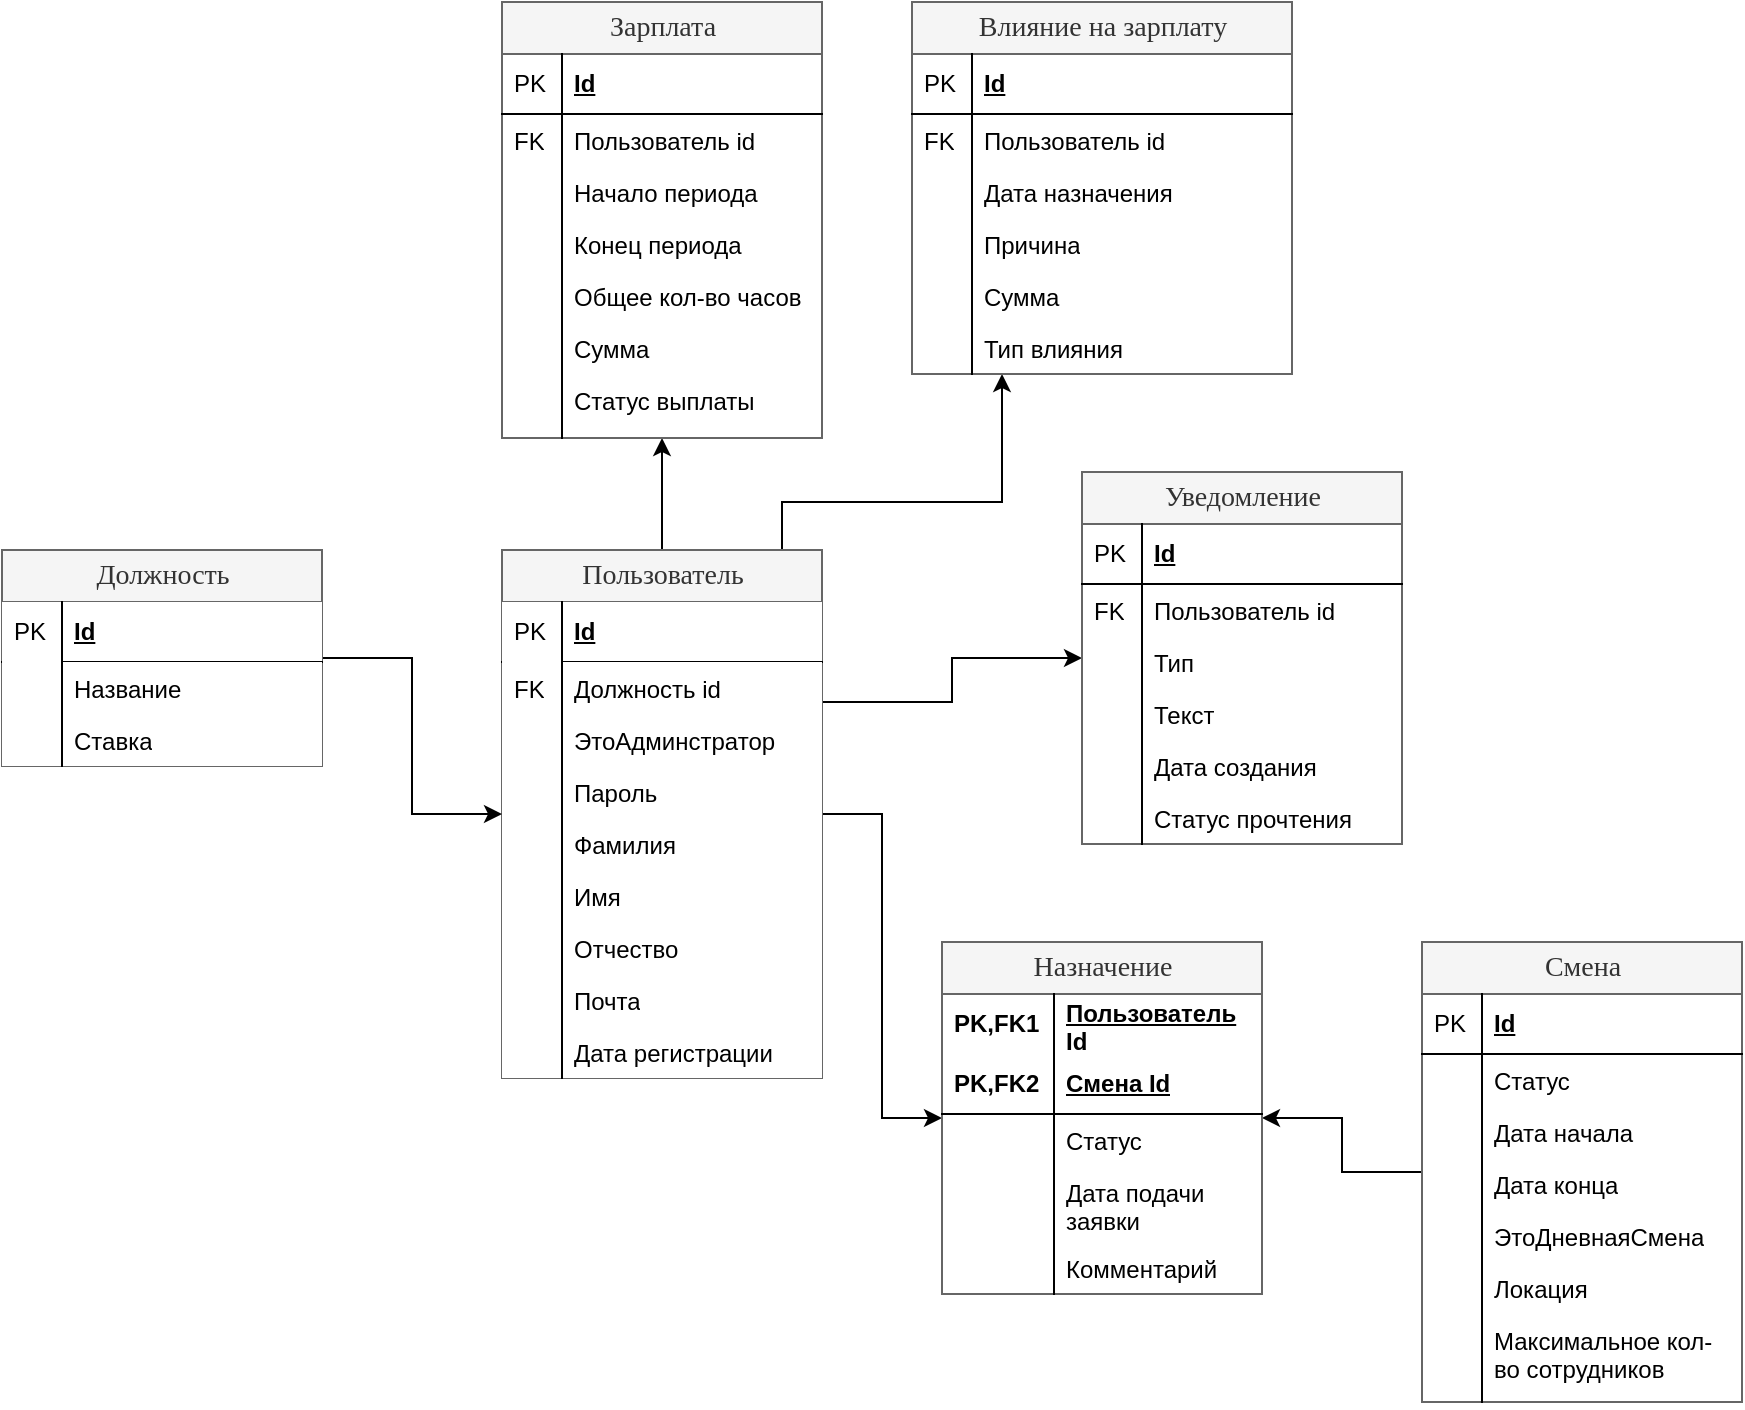 <mxfile version="24.7.5">
  <diagram name="Page-1" id="e56a1550-8fbb-45ad-956c-1786394a9013">
    <mxGraphModel dx="1195" dy="1547" grid="1" gridSize="10" guides="1" tooltips="1" connect="1" arrows="1" fold="1" page="1" pageScale="1" pageWidth="1100" pageHeight="850" background="none" math="0" shadow="0">
      <root>
        <mxCell id="0" />
        <mxCell id="1" parent="0" />
        <mxCell id="HmYpyKyY1TLyQAaLKsvo-120" style="edgeStyle=orthogonalEdgeStyle;rounded=0;orthogonalLoop=1;jettySize=auto;html=1;" edge="1" parent="1" source="suVJ0AK7xyrUXj481-pd-14" target="suVJ0AK7xyrUXj481-pd-107">
          <mxGeometry relative="1" as="geometry" />
        </mxCell>
        <mxCell id="suVJ0AK7xyrUXj481-pd-14" value="Смена" style="swimlane;html=1;fontStyle=0;childLayout=stackLayout;horizontal=1;startSize=26;fillColor=#f5f5f5;horizontalStack=0;resizeParent=1;resizeLast=0;collapsible=1;marginBottom=0;swimlaneFillColor=#ffffff;align=center;rounded=0;shadow=0;comic=0;labelBackgroundColor=none;strokeWidth=1;fontFamily=Verdana;fontSize=14;swimlaneLine=1;fontColor=#333333;strokeColor=#666666;" parent="1" vertex="1">
          <mxGeometry x="750" y="-330" width="160" height="230" as="geometry" />
        </mxCell>
        <mxCell id="suVJ0AK7xyrUXj481-pd-15" value="Id" style="shape=partialRectangle;top=0;left=0;right=0;bottom=1;html=1;align=left;verticalAlign=middle;fillColor=none;spacingLeft=34;spacingRight=4;whiteSpace=wrap;overflow=hidden;rotatable=0;points=[[0,0.5],[1,0.5]];portConstraint=eastwest;dropTarget=0;fontStyle=5;" parent="suVJ0AK7xyrUXj481-pd-14" vertex="1">
          <mxGeometry y="26" width="160" height="30" as="geometry" />
        </mxCell>
        <mxCell id="suVJ0AK7xyrUXj481-pd-16" value="PK" style="shape=partialRectangle;top=0;left=0;bottom=0;html=1;fillColor=none;align=left;verticalAlign=middle;spacingLeft=4;spacingRight=4;whiteSpace=wrap;overflow=hidden;rotatable=0;points=[];portConstraint=eastwest;part=1;" parent="suVJ0AK7xyrUXj481-pd-15" vertex="1" connectable="0">
          <mxGeometry width="30" height="30" as="geometry" />
        </mxCell>
        <mxCell id="suVJ0AK7xyrUXj481-pd-87" value="Статус" style="shape=partialRectangle;top=0;left=0;right=0;bottom=0;html=1;align=left;verticalAlign=top;fillColor=none;spacingLeft=34;spacingRight=4;whiteSpace=wrap;overflow=hidden;rotatable=0;points=[[0,0.5],[1,0.5]];portConstraint=eastwest;dropTarget=0;" parent="suVJ0AK7xyrUXj481-pd-14" vertex="1">
          <mxGeometry y="56" width="160" height="26" as="geometry" />
        </mxCell>
        <mxCell id="suVJ0AK7xyrUXj481-pd-88" value="" style="shape=partialRectangle;top=0;left=0;bottom=0;html=1;fillColor=none;align=left;verticalAlign=top;spacingLeft=4;spacingRight=4;whiteSpace=wrap;overflow=hidden;rotatable=0;points=[];portConstraint=eastwest;part=1;" parent="suVJ0AK7xyrUXj481-pd-87" vertex="1" connectable="0">
          <mxGeometry width="30" height="26" as="geometry" />
        </mxCell>
        <mxCell id="suVJ0AK7xyrUXj481-pd-17" value="Дата начала" style="shape=partialRectangle;top=0;left=0;right=0;bottom=0;html=1;align=left;verticalAlign=top;fillColor=none;spacingLeft=34;spacingRight=4;whiteSpace=wrap;overflow=hidden;rotatable=0;points=[[0,0.5],[1,0.5]];portConstraint=eastwest;dropTarget=0;" parent="suVJ0AK7xyrUXj481-pd-14" vertex="1">
          <mxGeometry y="82" width="160" height="26" as="geometry" />
        </mxCell>
        <mxCell id="suVJ0AK7xyrUXj481-pd-18" value="" style="shape=partialRectangle;top=0;left=0;bottom=0;html=1;fillColor=none;align=left;verticalAlign=top;spacingLeft=4;spacingRight=4;whiteSpace=wrap;overflow=hidden;rotatable=0;points=[];portConstraint=eastwest;part=1;" parent="suVJ0AK7xyrUXj481-pd-17" vertex="1" connectable="0">
          <mxGeometry width="30" height="26" as="geometry" />
        </mxCell>
        <mxCell id="suVJ0AK7xyrUXj481-pd-19" value="Дата конца" style="shape=partialRectangle;top=0;left=0;right=0;bottom=0;html=1;align=left;verticalAlign=top;fillColor=none;spacingLeft=34;spacingRight=4;whiteSpace=wrap;overflow=hidden;rotatable=0;points=[[0,0.5],[1,0.5]];portConstraint=eastwest;dropTarget=0;" parent="suVJ0AK7xyrUXj481-pd-14" vertex="1">
          <mxGeometry y="108" width="160" height="26" as="geometry" />
        </mxCell>
        <mxCell id="suVJ0AK7xyrUXj481-pd-20" value="" style="shape=partialRectangle;top=0;left=0;bottom=0;html=1;fillColor=none;align=left;verticalAlign=top;spacingLeft=4;spacingRight=4;whiteSpace=wrap;overflow=hidden;rotatable=0;points=[];portConstraint=eastwest;part=1;" parent="suVJ0AK7xyrUXj481-pd-19" vertex="1" connectable="0">
          <mxGeometry width="30" height="26" as="geometry" />
        </mxCell>
        <mxCell id="suVJ0AK7xyrUXj481-pd-99" value="ЭтоДневнаяСмена" style="shape=partialRectangle;top=0;left=0;right=0;bottom=0;html=1;align=left;verticalAlign=top;fillColor=none;spacingLeft=34;spacingRight=4;whiteSpace=wrap;overflow=hidden;rotatable=0;points=[[0,0.5],[1,0.5]];portConstraint=eastwest;dropTarget=0;" parent="suVJ0AK7xyrUXj481-pd-14" vertex="1">
          <mxGeometry y="134" width="160" height="26" as="geometry" />
        </mxCell>
        <mxCell id="suVJ0AK7xyrUXj481-pd-100" value="" style="shape=partialRectangle;top=0;left=0;bottom=0;html=1;fillColor=none;align=left;verticalAlign=top;spacingLeft=4;spacingRight=4;whiteSpace=wrap;overflow=hidden;rotatable=0;points=[];portConstraint=eastwest;part=1;" parent="suVJ0AK7xyrUXj481-pd-99" vertex="1" connectable="0">
          <mxGeometry width="30" height="26" as="geometry" />
        </mxCell>
        <mxCell id="suVJ0AK7xyrUXj481-pd-101" value="Локация" style="shape=partialRectangle;top=0;left=0;right=0;bottom=0;html=1;align=left;verticalAlign=top;fillColor=none;spacingLeft=34;spacingRight=4;whiteSpace=wrap;overflow=hidden;rotatable=0;points=[[0,0.5],[1,0.5]];portConstraint=eastwest;dropTarget=0;" parent="suVJ0AK7xyrUXj481-pd-14" vertex="1">
          <mxGeometry y="160" width="160" height="26" as="geometry" />
        </mxCell>
        <mxCell id="suVJ0AK7xyrUXj481-pd-102" value="" style="shape=partialRectangle;top=0;left=0;bottom=0;html=1;fillColor=none;align=left;verticalAlign=top;spacingLeft=4;spacingRight=4;whiteSpace=wrap;overflow=hidden;rotatable=0;points=[];portConstraint=eastwest;part=1;" parent="suVJ0AK7xyrUXj481-pd-101" vertex="1" connectable="0">
          <mxGeometry width="30" height="26" as="geometry" />
        </mxCell>
        <mxCell id="suVJ0AK7xyrUXj481-pd-105" value="Максимальное кол-во сотрудников" style="shape=partialRectangle;top=0;left=0;right=0;bottom=0;html=1;align=left;verticalAlign=top;fillColor=none;spacingLeft=34;spacingRight=4;whiteSpace=wrap;overflow=hidden;rotatable=0;points=[[0,0.5],[1,0.5]];portConstraint=eastwest;dropTarget=0;" parent="suVJ0AK7xyrUXj481-pd-14" vertex="1">
          <mxGeometry y="186" width="160" height="44" as="geometry" />
        </mxCell>
        <mxCell id="suVJ0AK7xyrUXj481-pd-106" value="" style="shape=partialRectangle;top=0;left=0;bottom=0;html=1;fillColor=none;align=left;verticalAlign=top;spacingLeft=4;spacingRight=4;whiteSpace=wrap;overflow=hidden;rotatable=0;points=[];portConstraint=eastwest;part=1;" parent="suVJ0AK7xyrUXj481-pd-105" vertex="1" connectable="0">
          <mxGeometry width="30" height="44" as="geometry" />
        </mxCell>
        <mxCell id="HmYpyKyY1TLyQAaLKsvo-115" style="edgeStyle=orthogonalEdgeStyle;rounded=0;orthogonalLoop=1;jettySize=auto;html=1;" edge="1" parent="1" source="suVJ0AK7xyrUXj481-pd-56" target="suVJ0AK7xyrUXj481-pd-157">
          <mxGeometry relative="1" as="geometry" />
        </mxCell>
        <mxCell id="HmYpyKyY1TLyQAaLKsvo-116" style="edgeStyle=orthogonalEdgeStyle;rounded=0;orthogonalLoop=1;jettySize=auto;html=1;" edge="1" parent="1" source="suVJ0AK7xyrUXj481-pd-56" target="HmYpyKyY1TLyQAaLKsvo-99">
          <mxGeometry relative="1" as="geometry">
            <Array as="points">
              <mxPoint x="430" y="-550" />
              <mxPoint x="540" y="-550" />
            </Array>
          </mxGeometry>
        </mxCell>
        <mxCell id="HmYpyKyY1TLyQAaLKsvo-117" style="edgeStyle=orthogonalEdgeStyle;rounded=0;orthogonalLoop=1;jettySize=auto;html=1;" edge="1" parent="1" source="suVJ0AK7xyrUXj481-pd-56" target="suVJ0AK7xyrUXj481-pd-185">
          <mxGeometry relative="1" as="geometry">
            <Array as="points">
              <mxPoint x="515" y="-450" />
              <mxPoint x="515" y="-472" />
            </Array>
          </mxGeometry>
        </mxCell>
        <mxCell id="HmYpyKyY1TLyQAaLKsvo-118" style="edgeStyle=orthogonalEdgeStyle;rounded=0;orthogonalLoop=1;jettySize=auto;html=1;" edge="1" parent="1" source="suVJ0AK7xyrUXj481-pd-56" target="suVJ0AK7xyrUXj481-pd-107">
          <mxGeometry relative="1" as="geometry" />
        </mxCell>
        <mxCell id="suVJ0AK7xyrUXj481-pd-56" value="Пользователь" style="swimlane;html=1;fontStyle=0;childLayout=stackLayout;horizontal=1;startSize=26;horizontalStack=0;resizeParent=1;resizeLast=0;collapsible=1;marginBottom=0;swimlaneFillColor=#ffffff;align=center;rounded=0;shadow=0;comic=0;labelBackgroundColor=none;strokeWidth=1;fontFamily=Verdana;fontSize=14;swimlaneLine=1;fillColor=#f5f5f5;fontColor=#333333;strokeColor=#666666;" parent="1" vertex="1">
          <mxGeometry x="290" y="-526" width="160" height="264" as="geometry" />
        </mxCell>
        <mxCell id="suVJ0AK7xyrUXj481-pd-57" value="Id" style="shape=partialRectangle;top=0;left=0;right=0;bottom=1;html=1;align=left;verticalAlign=middle;spacingLeft=34;spacingRight=4;whiteSpace=wrap;overflow=hidden;rotatable=0;points=[[0,0.5],[1,0.5]];portConstraint=eastwest;dropTarget=0;fontStyle=5;" parent="suVJ0AK7xyrUXj481-pd-56" vertex="1">
          <mxGeometry y="26" width="160" height="30" as="geometry" />
        </mxCell>
        <mxCell id="suVJ0AK7xyrUXj481-pd-58" value="PK" style="shape=partialRectangle;top=0;left=0;bottom=0;html=1;align=left;verticalAlign=middle;spacingLeft=4;spacingRight=4;whiteSpace=wrap;overflow=hidden;rotatable=0;points=[];portConstraint=eastwest;part=1;" parent="suVJ0AK7xyrUXj481-pd-57" vertex="1" connectable="0">
          <mxGeometry width="30" height="30" as="geometry" />
        </mxCell>
        <mxCell id="suVJ0AK7xyrUXj481-pd-69" value="Должность id" style="shape=partialRectangle;top=0;left=0;right=0;bottom=0;html=1;align=left;verticalAlign=top;spacingLeft=34;spacingRight=4;whiteSpace=wrap;overflow=hidden;rotatable=0;points=[[0,0.5],[1,0.5]];portConstraint=eastwest;dropTarget=0;" parent="suVJ0AK7xyrUXj481-pd-56" vertex="1">
          <mxGeometry y="56" width="160" height="26" as="geometry" />
        </mxCell>
        <mxCell id="suVJ0AK7xyrUXj481-pd-70" value="FK" style="shape=partialRectangle;top=0;left=0;bottom=0;html=1;align=left;verticalAlign=top;spacingLeft=4;spacingRight=4;whiteSpace=wrap;overflow=hidden;rotatable=0;points=[];portConstraint=eastwest;part=1;" parent="suVJ0AK7xyrUXj481-pd-69" vertex="1" connectable="0">
          <mxGeometry width="30" height="26" as="geometry" />
        </mxCell>
        <mxCell id="suVJ0AK7xyrUXj481-pd-74" value="ЭтоАдминстратор" style="shape=partialRectangle;top=0;left=0;right=0;bottom=0;html=1;align=left;verticalAlign=top;spacingLeft=34;spacingRight=4;whiteSpace=wrap;overflow=hidden;rotatable=0;points=[[0,0.5],[1,0.5]];portConstraint=eastwest;dropTarget=0;" parent="suVJ0AK7xyrUXj481-pd-56" vertex="1">
          <mxGeometry y="82" width="160" height="26" as="geometry" />
        </mxCell>
        <mxCell id="suVJ0AK7xyrUXj481-pd-75" value="" style="shape=partialRectangle;top=0;left=0;bottom=0;html=1;align=left;verticalAlign=top;spacingLeft=4;spacingRight=4;whiteSpace=wrap;overflow=hidden;rotatable=0;points=[];portConstraint=eastwest;part=1;" parent="suVJ0AK7xyrUXj481-pd-74" vertex="1" connectable="0">
          <mxGeometry width="30" height="26" as="geometry" />
        </mxCell>
        <mxCell id="suVJ0AK7xyrUXj481-pd-61" value="Пароль" style="shape=partialRectangle;top=0;left=0;right=0;bottom=0;html=1;align=left;verticalAlign=top;spacingLeft=34;spacingRight=4;whiteSpace=wrap;overflow=hidden;rotatable=0;points=[[0,0.5],[1,0.5]];portConstraint=eastwest;dropTarget=0;" parent="suVJ0AK7xyrUXj481-pd-56" vertex="1">
          <mxGeometry y="108" width="160" height="26" as="geometry" />
        </mxCell>
        <mxCell id="suVJ0AK7xyrUXj481-pd-62" value="" style="shape=partialRectangle;top=0;left=0;bottom=0;html=1;align=left;verticalAlign=top;spacingLeft=4;spacingRight=4;whiteSpace=wrap;overflow=hidden;rotatable=0;points=[];portConstraint=eastwest;part=1;" parent="suVJ0AK7xyrUXj481-pd-61" vertex="1" connectable="0">
          <mxGeometry width="30" height="26" as="geometry" />
        </mxCell>
        <mxCell id="suVJ0AK7xyrUXj481-pd-63" value="Фамилия" style="shape=partialRectangle;top=0;left=0;right=0;bottom=0;html=1;align=left;verticalAlign=top;spacingLeft=34;spacingRight=4;whiteSpace=wrap;overflow=hidden;rotatable=0;points=[[0,0.5],[1,0.5]];portConstraint=eastwest;dropTarget=0;" parent="suVJ0AK7xyrUXj481-pd-56" vertex="1">
          <mxGeometry y="134" width="160" height="26" as="geometry" />
        </mxCell>
        <mxCell id="suVJ0AK7xyrUXj481-pd-64" value="" style="shape=partialRectangle;top=0;left=0;bottom=0;html=1;align=left;verticalAlign=top;spacingLeft=4;spacingRight=4;whiteSpace=wrap;overflow=hidden;rotatable=0;points=[];portConstraint=eastwest;part=1;" parent="suVJ0AK7xyrUXj481-pd-63" vertex="1" connectable="0">
          <mxGeometry width="30" height="26" as="geometry" />
        </mxCell>
        <mxCell id="suVJ0AK7xyrUXj481-pd-65" value="Имя" style="shape=partialRectangle;top=0;left=0;right=0;bottom=0;html=1;align=left;verticalAlign=top;spacingLeft=34;spacingRight=4;whiteSpace=wrap;overflow=hidden;rotatable=0;points=[[0,0.5],[1,0.5]];portConstraint=eastwest;dropTarget=0;" parent="suVJ0AK7xyrUXj481-pd-56" vertex="1">
          <mxGeometry y="160" width="160" height="26" as="geometry" />
        </mxCell>
        <mxCell id="suVJ0AK7xyrUXj481-pd-66" value="" style="shape=partialRectangle;top=0;left=0;bottom=0;html=1;align=left;verticalAlign=top;spacingLeft=4;spacingRight=4;whiteSpace=wrap;overflow=hidden;rotatable=0;points=[];portConstraint=eastwest;part=1;" parent="suVJ0AK7xyrUXj481-pd-65" vertex="1" connectable="0">
          <mxGeometry width="30" height="26" as="geometry" />
        </mxCell>
        <mxCell id="suVJ0AK7xyrUXj481-pd-67" value="Отчество" style="shape=partialRectangle;top=0;left=0;right=0;bottom=0;html=1;align=left;verticalAlign=top;spacingLeft=34;spacingRight=4;whiteSpace=wrap;overflow=hidden;rotatable=0;points=[[0,0.5],[1,0.5]];portConstraint=eastwest;dropTarget=0;" parent="suVJ0AK7xyrUXj481-pd-56" vertex="1">
          <mxGeometry y="186" width="160" height="26" as="geometry" />
        </mxCell>
        <mxCell id="suVJ0AK7xyrUXj481-pd-68" value="" style="shape=partialRectangle;top=0;left=0;bottom=0;html=1;align=left;verticalAlign=top;spacingLeft=4;spacingRight=4;whiteSpace=wrap;overflow=hidden;rotatable=0;points=[];portConstraint=eastwest;part=1;" parent="suVJ0AK7xyrUXj481-pd-67" vertex="1" connectable="0">
          <mxGeometry width="30" height="26" as="geometry" />
        </mxCell>
        <mxCell id="suVJ0AK7xyrUXj481-pd-83" value="Почта" style="shape=partialRectangle;top=0;left=0;right=0;bottom=0;html=1;align=left;verticalAlign=top;spacingLeft=34;spacingRight=4;whiteSpace=wrap;overflow=hidden;rotatable=0;points=[[0,0.5],[1,0.5]];portConstraint=eastwest;dropTarget=0;" parent="suVJ0AK7xyrUXj481-pd-56" vertex="1">
          <mxGeometry y="212" width="160" height="26" as="geometry" />
        </mxCell>
        <mxCell id="suVJ0AK7xyrUXj481-pd-84" value="" style="shape=partialRectangle;top=0;left=0;bottom=0;html=1;align=left;verticalAlign=top;spacingLeft=4;spacingRight=4;whiteSpace=wrap;overflow=hidden;rotatable=0;points=[];portConstraint=eastwest;part=1;" parent="suVJ0AK7xyrUXj481-pd-83" vertex="1" connectable="0">
          <mxGeometry width="30" height="26" as="geometry" />
        </mxCell>
        <mxCell id="suVJ0AK7xyrUXj481-pd-85" value="Дата регистрации" style="shape=partialRectangle;top=0;left=0;right=0;bottom=0;html=1;align=left;verticalAlign=top;spacingLeft=34;spacingRight=4;whiteSpace=wrap;overflow=hidden;rotatable=0;points=[[0,0.5],[1,0.5]];portConstraint=eastwest;dropTarget=0;" parent="suVJ0AK7xyrUXj481-pd-56" vertex="1">
          <mxGeometry y="238" width="160" height="26" as="geometry" />
        </mxCell>
        <mxCell id="suVJ0AK7xyrUXj481-pd-86" value="" style="shape=partialRectangle;top=0;left=0;bottom=0;html=1;align=left;verticalAlign=top;spacingLeft=4;spacingRight=4;whiteSpace=wrap;overflow=hidden;rotatable=0;points=[];portConstraint=eastwest;part=1;" parent="suVJ0AK7xyrUXj481-pd-85" vertex="1" connectable="0">
          <mxGeometry width="30" height="26" as="geometry" />
        </mxCell>
        <mxCell id="suVJ0AK7xyrUXj481-pd-107" value="Назначение" style="swimlane;html=1;fontStyle=0;childLayout=stackLayout;horizontal=1;startSize=26;horizontalStack=0;resizeParent=1;resizeLast=0;collapsible=1;marginBottom=0;swimlaneFillColor=#ffffff;align=center;rounded=0;shadow=0;comic=0;labelBackgroundColor=none;strokeWidth=1;fontFamily=Verdana;fontSize=14;fillColor=#f5f5f5;fontColor=#333333;strokeColor=#666666;" parent="1" vertex="1">
          <mxGeometry x="510" y="-330" width="160" height="176" as="geometry" />
        </mxCell>
        <mxCell id="suVJ0AK7xyrUXj481-pd-108" value="Пользователь Id" style="shape=partialRectangle;top=0;left=0;right=0;bottom=0;html=1;align=left;verticalAlign=middle;fillColor=none;spacingLeft=60;spacingRight=4;whiteSpace=wrap;overflow=hidden;rotatable=0;points=[[0,0.5],[1,0.5]];portConstraint=eastwest;dropTarget=0;fontStyle=5;" parent="suVJ0AK7xyrUXj481-pd-107" vertex="1">
          <mxGeometry y="26" width="160" height="30" as="geometry" />
        </mxCell>
        <mxCell id="suVJ0AK7xyrUXj481-pd-109" value="PK,FK1" style="shape=partialRectangle;fontStyle=1;top=0;left=0;bottom=0;html=1;fillColor=none;align=left;verticalAlign=middle;spacingLeft=4;spacingRight=4;whiteSpace=wrap;overflow=hidden;rotatable=0;points=[];portConstraint=eastwest;part=1;" parent="suVJ0AK7xyrUXj481-pd-108" vertex="1" connectable="0">
          <mxGeometry width="56" height="30" as="geometry" />
        </mxCell>
        <mxCell id="suVJ0AK7xyrUXj481-pd-110" value="Смена Id" style="shape=partialRectangle;top=0;left=0;right=0;bottom=1;html=1;align=left;verticalAlign=middle;fillColor=none;spacingLeft=60;spacingRight=4;whiteSpace=wrap;overflow=hidden;rotatable=0;points=[[0,0.5],[1,0.5]];portConstraint=eastwest;dropTarget=0;fontStyle=5;" parent="suVJ0AK7xyrUXj481-pd-107" vertex="1">
          <mxGeometry y="56" width="160" height="30" as="geometry" />
        </mxCell>
        <mxCell id="suVJ0AK7xyrUXj481-pd-111" value="PK,FK2" style="shape=partialRectangle;fontStyle=1;top=0;left=0;bottom=0;html=1;fillColor=none;align=left;verticalAlign=middle;spacingLeft=4;spacingRight=4;whiteSpace=wrap;overflow=hidden;rotatable=0;points=[];portConstraint=eastwest;part=1;" parent="suVJ0AK7xyrUXj481-pd-110" vertex="1" connectable="0">
          <mxGeometry width="56" height="30" as="geometry" />
        </mxCell>
        <mxCell id="suVJ0AK7xyrUXj481-pd-112" value="Статус" style="shape=partialRectangle;top=0;left=0;right=0;bottom=0;html=1;align=left;verticalAlign=top;fillColor=none;spacingLeft=60;spacingRight=4;whiteSpace=wrap;overflow=hidden;rotatable=0;points=[[0,0.5],[1,0.5]];portConstraint=eastwest;dropTarget=0;" parent="suVJ0AK7xyrUXj481-pd-107" vertex="1">
          <mxGeometry y="86" width="160" height="26" as="geometry" />
        </mxCell>
        <mxCell id="suVJ0AK7xyrUXj481-pd-113" value="" style="shape=partialRectangle;top=0;left=0;bottom=0;html=1;fillColor=none;align=left;verticalAlign=top;spacingLeft=4;spacingRight=4;whiteSpace=wrap;overflow=hidden;rotatable=0;points=[];portConstraint=eastwest;part=1;" parent="suVJ0AK7xyrUXj481-pd-112" vertex="1" connectable="0">
          <mxGeometry width="56" height="26" as="geometry" />
        </mxCell>
        <mxCell id="suVJ0AK7xyrUXj481-pd-123" value="Дата подачи заявки" style="shape=partialRectangle;top=0;left=0;right=0;bottom=0;html=1;align=left;verticalAlign=top;fillColor=none;spacingLeft=60;spacingRight=4;whiteSpace=wrap;overflow=hidden;rotatable=0;points=[[0,0.5],[1,0.5]];portConstraint=eastwest;dropTarget=0;" parent="suVJ0AK7xyrUXj481-pd-107" vertex="1">
          <mxGeometry y="112" width="160" height="38" as="geometry" />
        </mxCell>
        <mxCell id="suVJ0AK7xyrUXj481-pd-124" value="" style="shape=partialRectangle;top=0;left=0;bottom=0;html=1;fillColor=none;align=left;verticalAlign=top;spacingLeft=4;spacingRight=4;whiteSpace=wrap;overflow=hidden;rotatable=0;points=[];portConstraint=eastwest;part=1;" parent="suVJ0AK7xyrUXj481-pd-123" vertex="1" connectable="0">
          <mxGeometry width="56" height="38" as="geometry" />
        </mxCell>
        <mxCell id="suVJ0AK7xyrUXj481-pd-131" value="Комментарий" style="shape=partialRectangle;top=0;left=0;right=0;bottom=0;html=1;align=left;verticalAlign=top;fillColor=none;spacingLeft=60;spacingRight=4;whiteSpace=wrap;overflow=hidden;rotatable=0;points=[[0,0.5],[1,0.5]];portConstraint=eastwest;dropTarget=0;" parent="suVJ0AK7xyrUXj481-pd-107" vertex="1">
          <mxGeometry y="150" width="160" height="26" as="geometry" />
        </mxCell>
        <mxCell id="suVJ0AK7xyrUXj481-pd-132" value="" style="shape=partialRectangle;top=0;left=0;bottom=0;html=1;fillColor=none;align=left;verticalAlign=top;spacingLeft=4;spacingRight=4;whiteSpace=wrap;overflow=hidden;rotatable=0;points=[];portConstraint=eastwest;part=1;" parent="suVJ0AK7xyrUXj481-pd-131" vertex="1" connectable="0">
          <mxGeometry width="56" height="26" as="geometry" />
        </mxCell>
        <mxCell id="suVJ0AK7xyrUXj481-pd-157" value="Зарплата" style="swimlane;html=1;fontStyle=0;childLayout=stackLayout;horizontal=1;startSize=26;fillColor=#f5f5f5;horizontalStack=0;resizeParent=1;resizeLast=0;collapsible=1;marginBottom=0;swimlaneFillColor=#ffffff;align=center;rounded=0;shadow=0;comic=0;labelBackgroundColor=none;strokeWidth=1;fontFamily=Verdana;fontSize=14;swimlaneLine=1;fontColor=#333333;strokeColor=#666666;" parent="1" vertex="1">
          <mxGeometry x="290" y="-800" width="160" height="218" as="geometry" />
        </mxCell>
        <mxCell id="suVJ0AK7xyrUXj481-pd-158" value="Id" style="shape=partialRectangle;top=0;left=0;right=0;bottom=1;html=1;align=left;verticalAlign=middle;fillColor=none;spacingLeft=34;spacingRight=4;whiteSpace=wrap;overflow=hidden;rotatable=0;points=[[0,0.5],[1,0.5]];portConstraint=eastwest;dropTarget=0;fontStyle=5;" parent="suVJ0AK7xyrUXj481-pd-157" vertex="1">
          <mxGeometry y="26" width="160" height="30" as="geometry" />
        </mxCell>
        <mxCell id="suVJ0AK7xyrUXj481-pd-159" value="PK" style="shape=partialRectangle;top=0;left=0;bottom=0;html=1;fillColor=none;align=left;verticalAlign=middle;spacingLeft=4;spacingRight=4;whiteSpace=wrap;overflow=hidden;rotatable=0;points=[];portConstraint=eastwest;part=1;" parent="suVJ0AK7xyrUXj481-pd-158" vertex="1" connectable="0">
          <mxGeometry width="30" height="30" as="geometry" />
        </mxCell>
        <mxCell id="suVJ0AK7xyrUXj481-pd-174" value="Пользователь id" style="shape=partialRectangle;top=0;left=0;right=0;bottom=0;html=1;align=left;verticalAlign=top;fillColor=none;spacingLeft=34;spacingRight=4;whiteSpace=wrap;overflow=hidden;rotatable=0;points=[[0,0.5],[1,0.5]];portConstraint=eastwest;dropTarget=0;" parent="suVJ0AK7xyrUXj481-pd-157" vertex="1">
          <mxGeometry y="56" width="160" height="26" as="geometry" />
        </mxCell>
        <mxCell id="suVJ0AK7xyrUXj481-pd-175" value="FK" style="shape=partialRectangle;top=0;left=0;bottom=0;html=1;fillColor=none;align=left;verticalAlign=top;spacingLeft=4;spacingRight=4;whiteSpace=wrap;overflow=hidden;rotatable=0;points=[];portConstraint=eastwest;part=1;" parent="suVJ0AK7xyrUXj481-pd-174" vertex="1" connectable="0">
          <mxGeometry width="30" height="26" as="geometry" />
        </mxCell>
        <mxCell id="suVJ0AK7xyrUXj481-pd-164" value="Начало периода" style="shape=partialRectangle;top=0;left=0;right=0;bottom=0;html=1;align=left;verticalAlign=top;fillColor=none;spacingLeft=34;spacingRight=4;whiteSpace=wrap;overflow=hidden;rotatable=0;points=[[0,0.5],[1,0.5]];portConstraint=eastwest;dropTarget=0;" parent="suVJ0AK7xyrUXj481-pd-157" vertex="1">
          <mxGeometry y="82" width="160" height="26" as="geometry" />
        </mxCell>
        <mxCell id="suVJ0AK7xyrUXj481-pd-165" value="" style="shape=partialRectangle;top=0;left=0;bottom=0;html=1;fillColor=none;align=left;verticalAlign=top;spacingLeft=4;spacingRight=4;whiteSpace=wrap;overflow=hidden;rotatable=0;points=[];portConstraint=eastwest;part=1;" parent="suVJ0AK7xyrUXj481-pd-164" vertex="1" connectable="0">
          <mxGeometry width="30" height="26" as="geometry" />
        </mxCell>
        <mxCell id="suVJ0AK7xyrUXj481-pd-168" value="Конец периода" style="shape=partialRectangle;top=0;left=0;right=0;bottom=0;html=1;align=left;verticalAlign=top;fillColor=none;spacingLeft=34;spacingRight=4;whiteSpace=wrap;overflow=hidden;rotatable=0;points=[[0,0.5],[1,0.5]];portConstraint=eastwest;dropTarget=0;" parent="suVJ0AK7xyrUXj481-pd-157" vertex="1">
          <mxGeometry y="108" width="160" height="26" as="geometry" />
        </mxCell>
        <mxCell id="suVJ0AK7xyrUXj481-pd-169" value="" style="shape=partialRectangle;top=0;left=0;bottom=0;html=1;fillColor=none;align=left;verticalAlign=top;spacingLeft=4;spacingRight=4;whiteSpace=wrap;overflow=hidden;rotatable=0;points=[];portConstraint=eastwest;part=1;" parent="suVJ0AK7xyrUXj481-pd-168" vertex="1" connectable="0">
          <mxGeometry width="30" height="26" as="geometry" />
        </mxCell>
        <mxCell id="suVJ0AK7xyrUXj481-pd-170" value="Общее кол-во часов" style="shape=partialRectangle;top=0;left=0;right=0;bottom=0;html=1;align=left;verticalAlign=top;fillColor=none;spacingLeft=34;spacingRight=4;whiteSpace=wrap;overflow=hidden;rotatable=0;points=[[0,0.5],[1,0.5]];portConstraint=eastwest;dropTarget=0;" parent="suVJ0AK7xyrUXj481-pd-157" vertex="1">
          <mxGeometry y="134" width="160" height="26" as="geometry" />
        </mxCell>
        <mxCell id="suVJ0AK7xyrUXj481-pd-171" value="" style="shape=partialRectangle;top=0;left=0;bottom=0;html=1;fillColor=none;align=left;verticalAlign=top;spacingLeft=4;spacingRight=4;whiteSpace=wrap;overflow=hidden;rotatable=0;points=[];portConstraint=eastwest;part=1;" parent="suVJ0AK7xyrUXj481-pd-170" vertex="1" connectable="0">
          <mxGeometry width="30" height="26" as="geometry" />
        </mxCell>
        <mxCell id="suVJ0AK7xyrUXj481-pd-178" value="Сумма" style="shape=partialRectangle;top=0;left=0;right=0;bottom=0;html=1;align=left;verticalAlign=top;fillColor=none;spacingLeft=34;spacingRight=4;whiteSpace=wrap;overflow=hidden;rotatable=0;points=[[0,0.5],[1,0.5]];portConstraint=eastwest;dropTarget=0;" parent="suVJ0AK7xyrUXj481-pd-157" vertex="1">
          <mxGeometry y="160" width="160" height="26" as="geometry" />
        </mxCell>
        <mxCell id="suVJ0AK7xyrUXj481-pd-179" value="" style="shape=partialRectangle;top=0;left=0;bottom=0;html=1;fillColor=none;align=left;verticalAlign=top;spacingLeft=4;spacingRight=4;whiteSpace=wrap;overflow=hidden;rotatable=0;points=[];portConstraint=eastwest;part=1;" parent="suVJ0AK7xyrUXj481-pd-178" vertex="1" connectable="0">
          <mxGeometry width="30" height="26" as="geometry" />
        </mxCell>
        <mxCell id="suVJ0AK7xyrUXj481-pd-180" value="Статус выплаты" style="shape=partialRectangle;top=0;left=0;right=0;bottom=0;html=1;align=left;verticalAlign=top;fillColor=none;spacingLeft=34;spacingRight=4;whiteSpace=wrap;overflow=hidden;rotatable=0;points=[[0,0.5],[1,0.5]];portConstraint=eastwest;dropTarget=0;" parent="suVJ0AK7xyrUXj481-pd-157" vertex="1">
          <mxGeometry y="186" width="160" height="32" as="geometry" />
        </mxCell>
        <mxCell id="suVJ0AK7xyrUXj481-pd-181" value="" style="shape=partialRectangle;top=0;left=0;bottom=0;html=1;fillColor=none;align=left;verticalAlign=top;spacingLeft=4;spacingRight=4;whiteSpace=wrap;overflow=hidden;rotatable=0;points=[];portConstraint=eastwest;part=1;" parent="suVJ0AK7xyrUXj481-pd-180" vertex="1" connectable="0">
          <mxGeometry width="30" height="32" as="geometry" />
        </mxCell>
        <mxCell id="HmYpyKyY1TLyQAaLKsvo-119" style="edgeStyle=orthogonalEdgeStyle;rounded=0;orthogonalLoop=1;jettySize=auto;html=1;" edge="1" parent="1" source="suVJ0AK7xyrUXj481-pd-40" target="suVJ0AK7xyrUXj481-pd-56">
          <mxGeometry relative="1" as="geometry" />
        </mxCell>
        <mxCell id="suVJ0AK7xyrUXj481-pd-40" value="Должность" style="swimlane;html=1;fontStyle=0;childLayout=stackLayout;horizontal=1;startSize=26;horizontalStack=0;resizeParent=1;resizeLast=0;collapsible=1;marginBottom=0;swimlaneFillColor=#ffffff;align=center;rounded=0;shadow=0;comic=0;labelBackgroundColor=none;strokeWidth=1;fontFamily=Verdana;fontSize=14;swimlaneLine=1;fillColor=#f5f5f5;fontColor=#333333;strokeColor=#666666;" parent="1" vertex="1">
          <mxGeometry x="40" y="-526" width="160" height="108" as="geometry" />
        </mxCell>
        <mxCell id="suVJ0AK7xyrUXj481-pd-41" value="Id" style="shape=partialRectangle;top=0;left=0;right=0;bottom=1;html=1;align=left;verticalAlign=middle;spacingLeft=34;spacingRight=4;whiteSpace=wrap;overflow=hidden;rotatable=0;points=[[0,0.5],[1,0.5]];portConstraint=eastwest;dropTarget=0;fontStyle=5;" parent="suVJ0AK7xyrUXj481-pd-40" vertex="1">
          <mxGeometry y="26" width="160" height="30" as="geometry" />
        </mxCell>
        <mxCell id="suVJ0AK7xyrUXj481-pd-42" value="PK" style="shape=partialRectangle;top=0;left=0;bottom=0;html=1;align=left;verticalAlign=middle;spacingLeft=4;spacingRight=4;whiteSpace=wrap;overflow=hidden;rotatable=0;points=[];portConstraint=eastwest;part=1;" parent="suVJ0AK7xyrUXj481-pd-41" vertex="1" connectable="0">
          <mxGeometry width="30" height="30" as="geometry" />
        </mxCell>
        <mxCell id="suVJ0AK7xyrUXj481-pd-43" value="Название" style="shape=partialRectangle;top=0;left=0;right=0;bottom=0;html=1;align=left;verticalAlign=top;spacingLeft=34;spacingRight=4;whiteSpace=wrap;overflow=hidden;rotatable=0;points=[[0,0.5],[1,0.5]];portConstraint=eastwest;dropTarget=0;" parent="suVJ0AK7xyrUXj481-pd-40" vertex="1">
          <mxGeometry y="56" width="160" height="26" as="geometry" />
        </mxCell>
        <mxCell id="suVJ0AK7xyrUXj481-pd-44" value="" style="shape=partialRectangle;top=0;left=0;bottom=0;html=1;align=left;verticalAlign=top;spacingLeft=4;spacingRight=4;whiteSpace=wrap;overflow=hidden;rotatable=0;points=[];portConstraint=eastwest;part=1;" parent="suVJ0AK7xyrUXj481-pd-43" vertex="1" connectable="0">
          <mxGeometry width="30" height="26" as="geometry" />
        </mxCell>
        <mxCell id="suVJ0AK7xyrUXj481-pd-71" value="Ставка" style="shape=partialRectangle;top=0;left=0;right=0;bottom=0;html=1;align=left;verticalAlign=top;spacingLeft=34;spacingRight=4;whiteSpace=wrap;overflow=hidden;rotatable=0;points=[[0,0.5],[1,0.5]];portConstraint=eastwest;dropTarget=0;" parent="suVJ0AK7xyrUXj481-pd-40" vertex="1">
          <mxGeometry y="82" width="160" height="26" as="geometry" />
        </mxCell>
        <mxCell id="suVJ0AK7xyrUXj481-pd-72" value="" style="shape=partialRectangle;top=0;left=0;bottom=0;html=1;align=left;verticalAlign=top;spacingLeft=4;spacingRight=4;whiteSpace=wrap;overflow=hidden;rotatable=0;points=[];portConstraint=eastwest;part=1;" parent="suVJ0AK7xyrUXj481-pd-71" vertex="1" connectable="0">
          <mxGeometry width="30" height="26" as="geometry" />
        </mxCell>
        <mxCell id="suVJ0AK7xyrUXj481-pd-185" value="Уведомление" style="swimlane;html=1;fontStyle=0;childLayout=stackLayout;horizontal=1;startSize=26;fillColor=#f5f5f5;horizontalStack=0;resizeParent=1;resizeLast=0;collapsible=1;marginBottom=0;swimlaneFillColor=#ffffff;align=center;rounded=0;shadow=0;comic=0;labelBackgroundColor=none;strokeWidth=1;fontFamily=Verdana;fontSize=14;swimlaneLine=1;fontColor=#333333;strokeColor=#666666;" parent="1" vertex="1">
          <mxGeometry x="580" y="-565" width="160" height="186" as="geometry" />
        </mxCell>
        <mxCell id="suVJ0AK7xyrUXj481-pd-186" value="Id" style="shape=partialRectangle;top=0;left=0;right=0;bottom=1;html=1;align=left;verticalAlign=middle;fillColor=none;spacingLeft=34;spacingRight=4;whiteSpace=wrap;overflow=hidden;rotatable=0;points=[[0,0.5],[1,0.5]];portConstraint=eastwest;dropTarget=0;fontStyle=5;" parent="suVJ0AK7xyrUXj481-pd-185" vertex="1">
          <mxGeometry y="26" width="160" height="30" as="geometry" />
        </mxCell>
        <mxCell id="suVJ0AK7xyrUXj481-pd-187" value="PK" style="shape=partialRectangle;top=0;left=0;bottom=0;html=1;fillColor=none;align=left;verticalAlign=middle;spacingLeft=4;spacingRight=4;whiteSpace=wrap;overflow=hidden;rotatable=0;points=[];portConstraint=eastwest;part=1;" parent="suVJ0AK7xyrUXj481-pd-186" vertex="1" connectable="0">
          <mxGeometry width="30" height="30" as="geometry" />
        </mxCell>
        <mxCell id="suVJ0AK7xyrUXj481-pd-188" value="Пользователь id" style="shape=partialRectangle;top=0;left=0;right=0;bottom=0;html=1;align=left;verticalAlign=top;fillColor=none;spacingLeft=34;spacingRight=4;whiteSpace=wrap;overflow=hidden;rotatable=0;points=[[0,0.5],[1,0.5]];portConstraint=eastwest;dropTarget=0;" parent="suVJ0AK7xyrUXj481-pd-185" vertex="1">
          <mxGeometry y="56" width="160" height="26" as="geometry" />
        </mxCell>
        <mxCell id="suVJ0AK7xyrUXj481-pd-189" value="FK" style="shape=partialRectangle;top=0;left=0;bottom=0;html=1;fillColor=none;align=left;verticalAlign=top;spacingLeft=4;spacingRight=4;whiteSpace=wrap;overflow=hidden;rotatable=0;points=[];portConstraint=eastwest;part=1;" parent="suVJ0AK7xyrUXj481-pd-188" vertex="1" connectable="0">
          <mxGeometry width="30" height="26" as="geometry" />
        </mxCell>
        <mxCell id="suVJ0AK7xyrUXj481-pd-218" value="Тип" style="shape=partialRectangle;top=0;left=0;right=0;bottom=0;html=1;align=left;verticalAlign=top;fillColor=none;spacingLeft=34;spacingRight=4;whiteSpace=wrap;overflow=hidden;rotatable=0;points=[[0,0.5],[1,0.5]];portConstraint=eastwest;dropTarget=0;" parent="suVJ0AK7xyrUXj481-pd-185" vertex="1">
          <mxGeometry y="82" width="160" height="26" as="geometry" />
        </mxCell>
        <mxCell id="suVJ0AK7xyrUXj481-pd-219" value="" style="shape=partialRectangle;top=0;left=0;bottom=0;html=1;fillColor=none;align=left;verticalAlign=top;spacingLeft=4;spacingRight=4;whiteSpace=wrap;overflow=hidden;rotatable=0;points=[];portConstraint=eastwest;part=1;" parent="suVJ0AK7xyrUXj481-pd-218" vertex="1" connectable="0">
          <mxGeometry width="30" height="26" as="geometry" />
        </mxCell>
        <mxCell id="suVJ0AK7xyrUXj481-pd-190" value="Текст" style="shape=partialRectangle;top=0;left=0;right=0;bottom=0;html=1;align=left;verticalAlign=top;fillColor=none;spacingLeft=34;spacingRight=4;whiteSpace=wrap;overflow=hidden;rotatable=0;points=[[0,0.5],[1,0.5]];portConstraint=eastwest;dropTarget=0;" parent="suVJ0AK7xyrUXj481-pd-185" vertex="1">
          <mxGeometry y="108" width="160" height="26" as="geometry" />
        </mxCell>
        <mxCell id="suVJ0AK7xyrUXj481-pd-191" value="" style="shape=partialRectangle;top=0;left=0;bottom=0;html=1;fillColor=none;align=left;verticalAlign=top;spacingLeft=4;spacingRight=4;whiteSpace=wrap;overflow=hidden;rotatable=0;points=[];portConstraint=eastwest;part=1;" parent="suVJ0AK7xyrUXj481-pd-190" vertex="1" connectable="0">
          <mxGeometry width="30" height="26" as="geometry" />
        </mxCell>
        <mxCell id="suVJ0AK7xyrUXj481-pd-198" value="Дата создания" style="shape=partialRectangle;top=0;left=0;right=0;bottom=0;html=1;align=left;verticalAlign=top;fillColor=none;spacingLeft=34;spacingRight=4;whiteSpace=wrap;overflow=hidden;rotatable=0;points=[[0,0.5],[1,0.5]];portConstraint=eastwest;dropTarget=0;" parent="suVJ0AK7xyrUXj481-pd-185" vertex="1">
          <mxGeometry y="134" width="160" height="26" as="geometry" />
        </mxCell>
        <mxCell id="suVJ0AK7xyrUXj481-pd-199" value="" style="shape=partialRectangle;top=0;left=0;bottom=0;html=1;fillColor=none;align=left;verticalAlign=top;spacingLeft=4;spacingRight=4;whiteSpace=wrap;overflow=hidden;rotatable=0;points=[];portConstraint=eastwest;part=1;" parent="suVJ0AK7xyrUXj481-pd-198" vertex="1" connectable="0">
          <mxGeometry width="30" height="26" as="geometry" />
        </mxCell>
        <mxCell id="suVJ0AK7xyrUXj481-pd-202" value="Статус прочтения" style="shape=partialRectangle;top=0;left=0;right=0;bottom=0;html=1;align=left;verticalAlign=top;fillColor=none;spacingLeft=34;spacingRight=4;whiteSpace=wrap;overflow=hidden;rotatable=0;points=[[0,0.5],[1,0.5]];portConstraint=eastwest;dropTarget=0;" parent="suVJ0AK7xyrUXj481-pd-185" vertex="1">
          <mxGeometry y="160" width="160" height="26" as="geometry" />
        </mxCell>
        <mxCell id="suVJ0AK7xyrUXj481-pd-203" value="" style="shape=partialRectangle;top=0;left=0;bottom=0;html=1;fillColor=none;align=left;verticalAlign=top;spacingLeft=4;spacingRight=4;whiteSpace=wrap;overflow=hidden;rotatable=0;points=[];portConstraint=eastwest;part=1;" parent="suVJ0AK7xyrUXj481-pd-202" vertex="1" connectable="0">
          <mxGeometry width="30" height="26" as="geometry" />
        </mxCell>
        <mxCell id="HmYpyKyY1TLyQAaLKsvo-99" value="Влияние на зарплату" style="swimlane;html=1;fontStyle=0;childLayout=stackLayout;horizontal=1;startSize=26;fillColor=#f5f5f5;horizontalStack=0;resizeParent=1;resizeLast=0;collapsible=1;marginBottom=0;swimlaneFillColor=#ffffff;align=center;rounded=0;shadow=0;comic=0;labelBackgroundColor=none;strokeWidth=1;fontFamily=Verdana;fontSize=14;swimlaneLine=1;fontColor=#333333;strokeColor=#666666;" vertex="1" parent="1">
          <mxGeometry x="495" y="-800" width="190" height="186" as="geometry" />
        </mxCell>
        <mxCell id="HmYpyKyY1TLyQAaLKsvo-100" value="Id" style="shape=partialRectangle;top=0;left=0;right=0;bottom=1;html=1;align=left;verticalAlign=middle;fillColor=none;spacingLeft=34;spacingRight=4;whiteSpace=wrap;overflow=hidden;rotatable=0;points=[[0,0.5],[1,0.5]];portConstraint=eastwest;dropTarget=0;fontStyle=5;" vertex="1" parent="HmYpyKyY1TLyQAaLKsvo-99">
          <mxGeometry y="26" width="190" height="30" as="geometry" />
        </mxCell>
        <mxCell id="HmYpyKyY1TLyQAaLKsvo-101" value="PK" style="shape=partialRectangle;top=0;left=0;bottom=0;html=1;fillColor=none;align=left;verticalAlign=middle;spacingLeft=4;spacingRight=4;whiteSpace=wrap;overflow=hidden;rotatable=0;points=[];portConstraint=eastwest;part=1;" vertex="1" connectable="0" parent="HmYpyKyY1TLyQAaLKsvo-100">
          <mxGeometry width="30" height="30" as="geometry" />
        </mxCell>
        <mxCell id="HmYpyKyY1TLyQAaLKsvo-102" value="Пользователь id" style="shape=partialRectangle;top=0;left=0;right=0;bottom=0;html=1;align=left;verticalAlign=top;fillColor=none;spacingLeft=34;spacingRight=4;whiteSpace=wrap;overflow=hidden;rotatable=0;points=[[0,0.5],[1,0.5]];portConstraint=eastwest;dropTarget=0;" vertex="1" parent="HmYpyKyY1TLyQAaLKsvo-99">
          <mxGeometry y="56" width="190" height="26" as="geometry" />
        </mxCell>
        <mxCell id="HmYpyKyY1TLyQAaLKsvo-103" value="FK" style="shape=partialRectangle;top=0;left=0;bottom=0;html=1;fillColor=none;align=left;verticalAlign=top;spacingLeft=4;spacingRight=4;whiteSpace=wrap;overflow=hidden;rotatable=0;points=[];portConstraint=eastwest;part=1;" vertex="1" connectable="0" parent="HmYpyKyY1TLyQAaLKsvo-102">
          <mxGeometry width="30" height="26" as="geometry" />
        </mxCell>
        <mxCell id="HmYpyKyY1TLyQAaLKsvo-104" value="Дата назначения" style="shape=partialRectangle;top=0;left=0;right=0;bottom=0;html=1;align=left;verticalAlign=top;fillColor=none;spacingLeft=34;spacingRight=4;whiteSpace=wrap;overflow=hidden;rotatable=0;points=[[0,0.5],[1,0.5]];portConstraint=eastwest;dropTarget=0;" vertex="1" parent="HmYpyKyY1TLyQAaLKsvo-99">
          <mxGeometry y="82" width="190" height="26" as="geometry" />
        </mxCell>
        <mxCell id="HmYpyKyY1TLyQAaLKsvo-105" value="" style="shape=partialRectangle;top=0;left=0;bottom=0;html=1;fillColor=none;align=left;verticalAlign=top;spacingLeft=4;spacingRight=4;whiteSpace=wrap;overflow=hidden;rotatable=0;points=[];portConstraint=eastwest;part=1;" vertex="1" connectable="0" parent="HmYpyKyY1TLyQAaLKsvo-104">
          <mxGeometry width="30" height="26" as="geometry" />
        </mxCell>
        <mxCell id="HmYpyKyY1TLyQAaLKsvo-106" value="Причина" style="shape=partialRectangle;top=0;left=0;right=0;bottom=0;html=1;align=left;verticalAlign=top;fillColor=none;spacingLeft=34;spacingRight=4;whiteSpace=wrap;overflow=hidden;rotatable=0;points=[[0,0.5],[1,0.5]];portConstraint=eastwest;dropTarget=0;" vertex="1" parent="HmYpyKyY1TLyQAaLKsvo-99">
          <mxGeometry y="108" width="190" height="26" as="geometry" />
        </mxCell>
        <mxCell id="HmYpyKyY1TLyQAaLKsvo-107" value="" style="shape=partialRectangle;top=0;left=0;bottom=0;html=1;fillColor=none;align=left;verticalAlign=top;spacingLeft=4;spacingRight=4;whiteSpace=wrap;overflow=hidden;rotatable=0;points=[];portConstraint=eastwest;part=1;" vertex="1" connectable="0" parent="HmYpyKyY1TLyQAaLKsvo-106">
          <mxGeometry width="30" height="26" as="geometry" />
        </mxCell>
        <mxCell id="HmYpyKyY1TLyQAaLKsvo-108" value="Сумма" style="shape=partialRectangle;top=0;left=0;right=0;bottom=0;html=1;align=left;verticalAlign=top;fillColor=none;spacingLeft=34;spacingRight=4;whiteSpace=wrap;overflow=hidden;rotatable=0;points=[[0,0.5],[1,0.5]];portConstraint=eastwest;dropTarget=0;" vertex="1" parent="HmYpyKyY1TLyQAaLKsvo-99">
          <mxGeometry y="134" width="190" height="26" as="geometry" />
        </mxCell>
        <mxCell id="HmYpyKyY1TLyQAaLKsvo-109" value="" style="shape=partialRectangle;top=0;left=0;bottom=0;html=1;fillColor=none;align=left;verticalAlign=top;spacingLeft=4;spacingRight=4;whiteSpace=wrap;overflow=hidden;rotatable=0;points=[];portConstraint=eastwest;part=1;" vertex="1" connectable="0" parent="HmYpyKyY1TLyQAaLKsvo-108">
          <mxGeometry width="30" height="26" as="geometry" />
        </mxCell>
        <mxCell id="HmYpyKyY1TLyQAaLKsvo-110" value="Тип влияния" style="shape=partialRectangle;top=0;left=0;right=0;bottom=0;html=1;align=left;verticalAlign=top;fillColor=none;spacingLeft=34;spacingRight=4;whiteSpace=wrap;overflow=hidden;rotatable=0;points=[[0,0.5],[1,0.5]];portConstraint=eastwest;dropTarget=0;" vertex="1" parent="HmYpyKyY1TLyQAaLKsvo-99">
          <mxGeometry y="160" width="190" height="26" as="geometry" />
        </mxCell>
        <mxCell id="HmYpyKyY1TLyQAaLKsvo-111" value="" style="shape=partialRectangle;top=0;left=0;bottom=0;html=1;fillColor=none;align=left;verticalAlign=top;spacingLeft=4;spacingRight=4;whiteSpace=wrap;overflow=hidden;rotatable=0;points=[];portConstraint=eastwest;part=1;" vertex="1" connectable="0" parent="HmYpyKyY1TLyQAaLKsvo-110">
          <mxGeometry width="30" height="26" as="geometry" />
        </mxCell>
      </root>
    </mxGraphModel>
  </diagram>
</mxfile>

